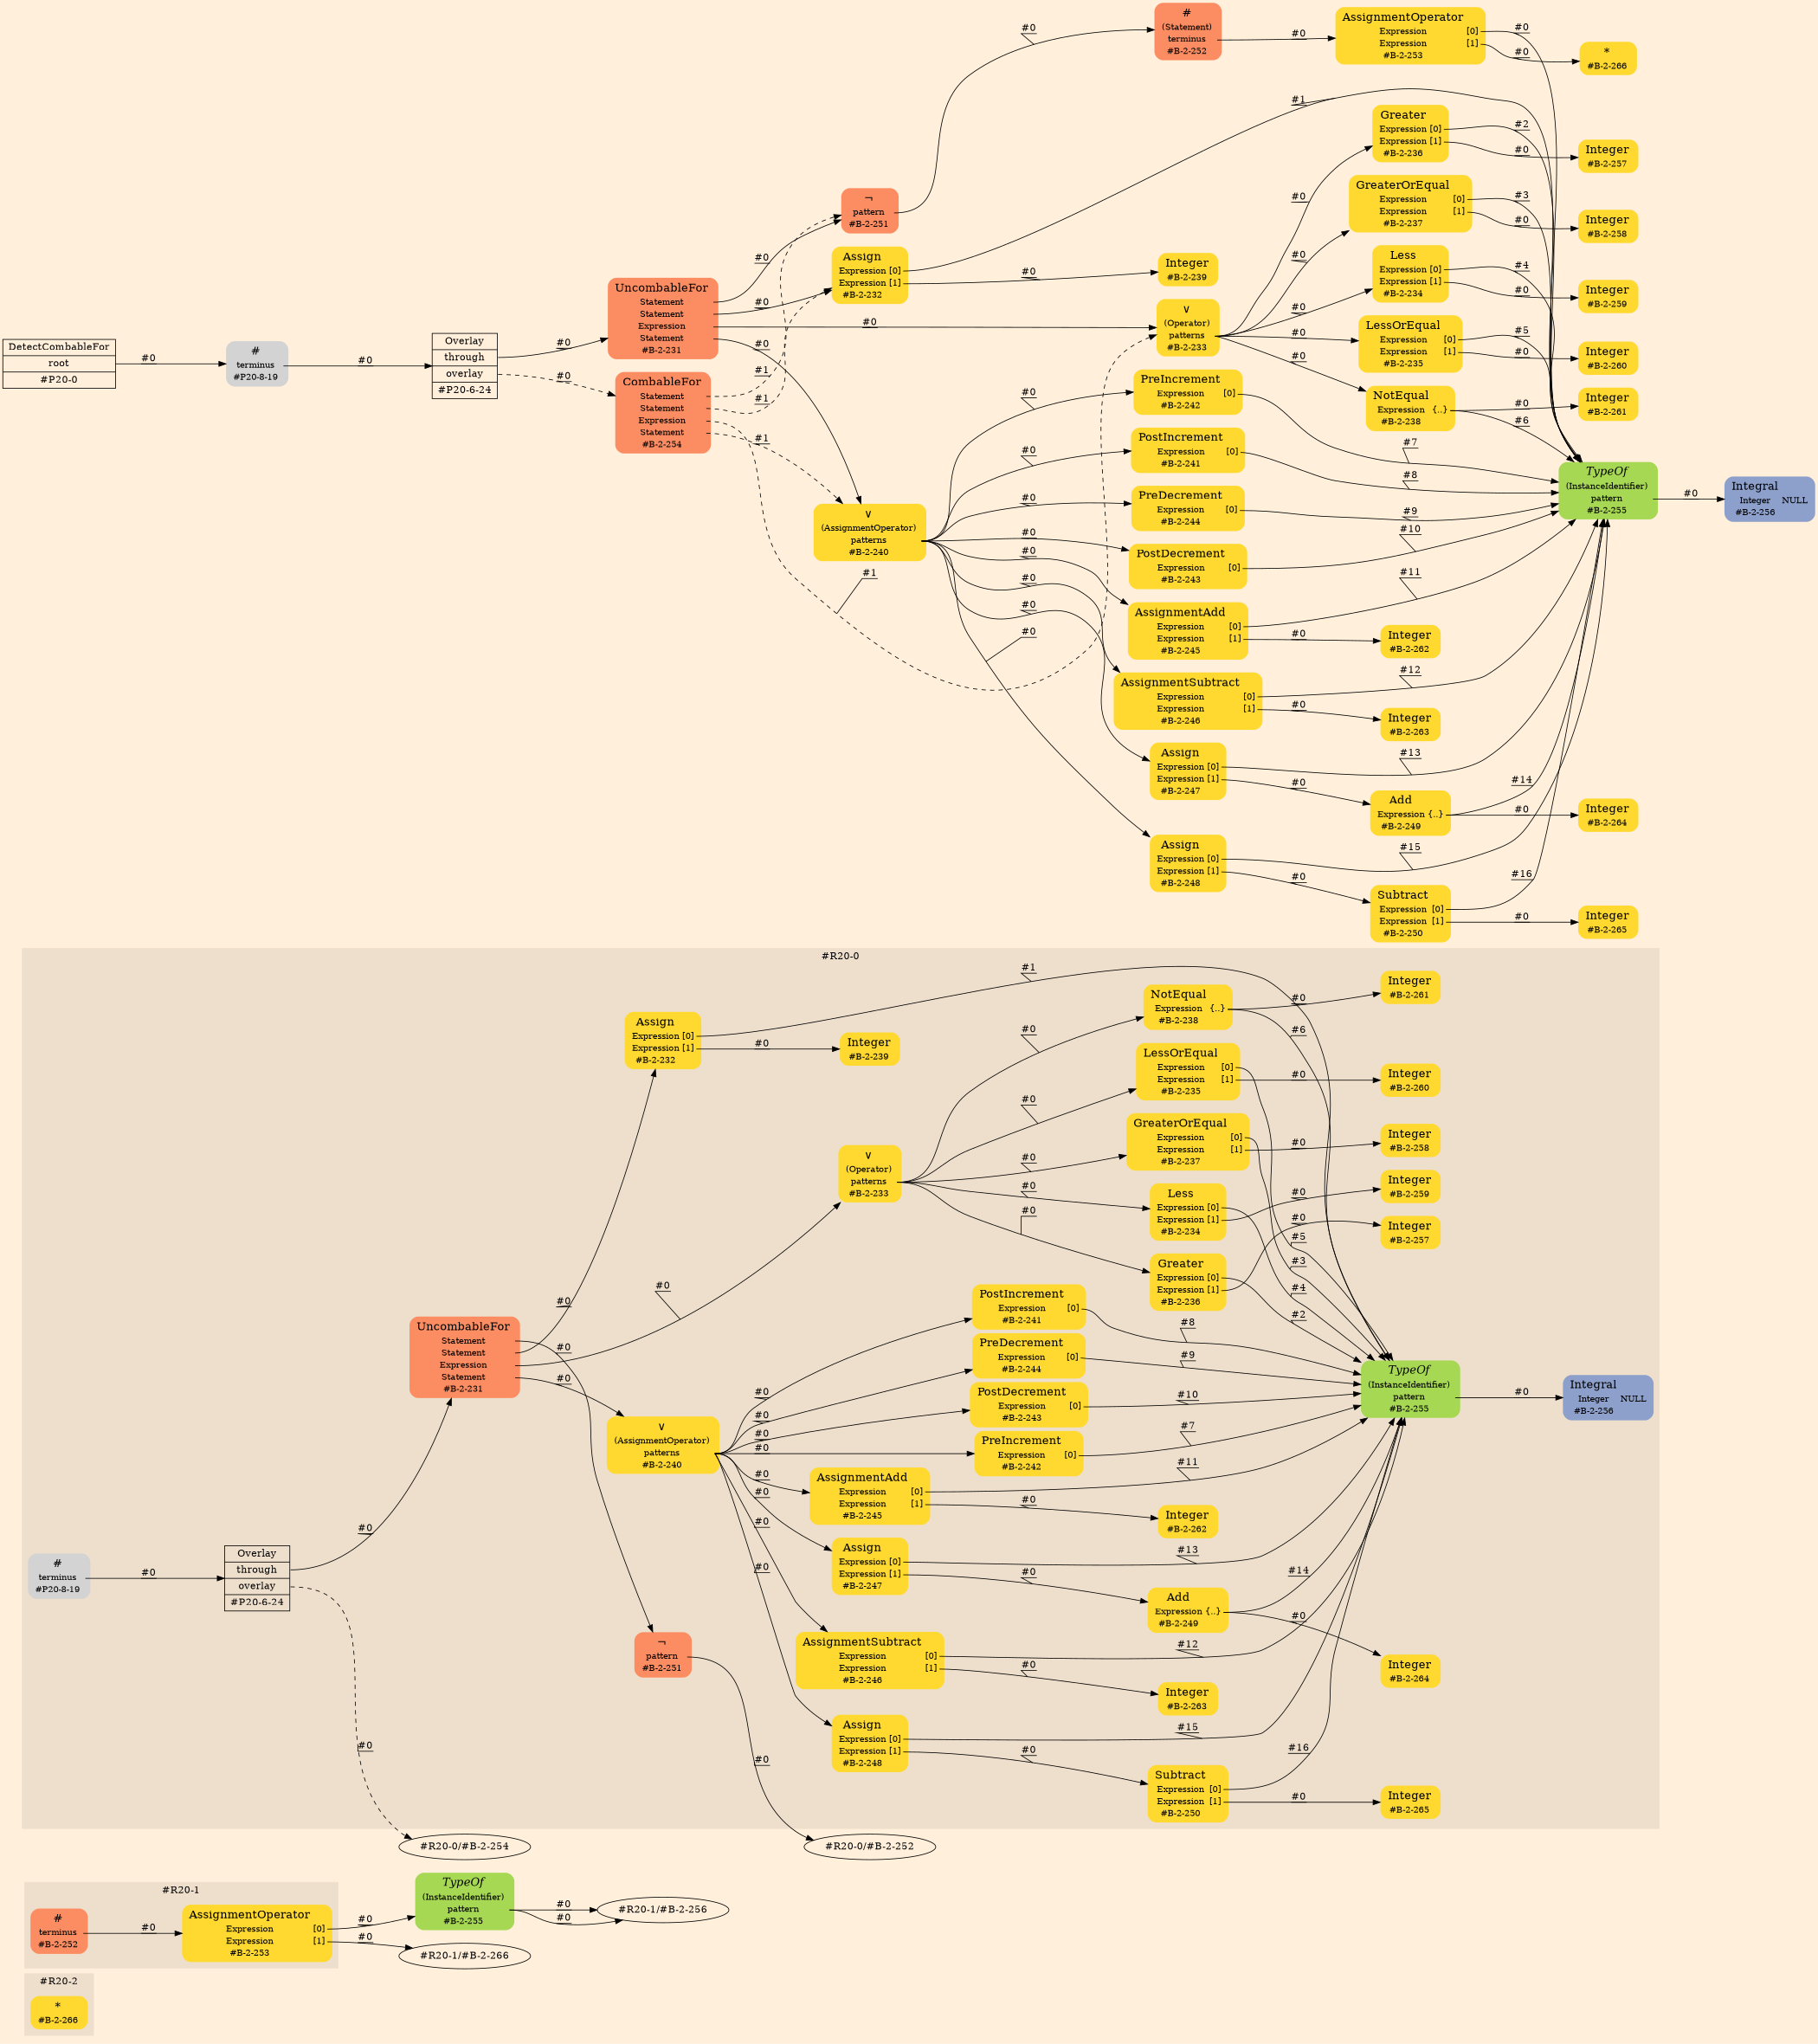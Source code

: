 digraph Inferno {
graph [
rankdir = "LR"
ranksep = 1.0
size = "14,20"
bgcolor = antiquewhite1
color = black
fontcolor = black
];
node [
];
subgraph "cluster#R20-2" {
label = "#R20-2"
style = "filled"
color = antiquewhite2
"#R20-2/#B-2-266" [
shape = "plaintext"
fillcolor = "/set28/6"
label = <<TABLE BORDER="0" CELLBORDER="0" CELLSPACING="0">
 <TR>
  <TD><FONT POINT-SIZE="16.0">*</FONT></TD>
  <TD></TD>
 </TR>
 <TR>
  <TD>#B-2-266</TD>
  <TD PORT="port0"></TD>
 </TR>
</TABLE>>
style = "rounded,filled"
fontsize = "12"
];
}
subgraph "cluster#R20-1" {
label = "#R20-1"
style = "filled"
color = antiquewhite2
"#R20-1/#B-2-252" [
shape = "plaintext"
fillcolor = "/set28/2"
label = <<TABLE BORDER="0" CELLBORDER="0" CELLSPACING="0">
 <TR>
  <TD><FONT POINT-SIZE="16.0">#</FONT></TD>
  <TD></TD>
 </TR>
 <TR>
  <TD>terminus</TD>
  <TD PORT="port0"></TD>
 </TR>
 <TR>
  <TD>#B-2-252</TD>
  <TD PORT="port1"></TD>
 </TR>
</TABLE>>
style = "rounded,filled"
fontsize = "12"
];
"#R20-1/#B-2-253" [
shape = "plaintext"
fillcolor = "/set28/6"
label = <<TABLE BORDER="0" CELLBORDER="0" CELLSPACING="0">
 <TR>
  <TD><FONT POINT-SIZE="16.0">AssignmentOperator</FONT></TD>
  <TD></TD>
 </TR>
 <TR>
  <TD>Expression</TD>
  <TD PORT="port0">[0]</TD>
 </TR>
 <TR>
  <TD>Expression</TD>
  <TD PORT="port1">[1]</TD>
 </TR>
 <TR>
  <TD>#B-2-253</TD>
  <TD PORT="port2"></TD>
 </TR>
</TABLE>>
style = "rounded,filled"
fontsize = "12"
];
}
"#R20-1/#B-2-255" [
shape = "plaintext"
fillcolor = "/set28/5"
label = <<TABLE BORDER="0" CELLBORDER="0" CELLSPACING="0">
 <TR>
  <TD><FONT POINT-SIZE="16.0"><I>TypeOf</I></FONT></TD>
  <TD></TD>
 </TR>
 <TR>
  <TD>(InstanceIdentifier)</TD>
  <TD PORT="port0"></TD>
 </TR>
 <TR>
  <TD>pattern</TD>
  <TD PORT="port1"></TD>
 </TR>
 <TR>
  <TD>#B-2-255</TD>
  <TD PORT="port2"></TD>
 </TR>
</TABLE>>
style = "rounded,filled"
fontsize = "12"
];
"#R20-1/#B-2-255":port1 -> "#R20-1/#B-2-256" [style="solid"
label = "#0"
decorate = true
color = black
fontcolor = black
];
"#R20-1/#B-2-252":port0 -> "#R20-1/#B-2-253" [style="solid"
label = "#0"
decorate = true
color = black
fontcolor = black
];
"#R20-1/#B-2-253":port0 -> "#R20-1/#B-2-255" [style="solid"
label = "#0"
decorate = true
color = black
fontcolor = black
];
"#R20-1/#B-2-253":port1 -> "#R20-1/#B-2-266" [style="solid"
label = "#0"
decorate = true
color = black
fontcolor = black
];
"#R20-1/#B-2-255":port1 -> "#R20-1/#B-2-256" [style="solid"
label = "#0"
decorate = true
color = black
fontcolor = black
];
subgraph "cluster#R20-0" {
label = "#R20-0"
style = "filled"
color = antiquewhite2
"#R20-0/#B-2-265" [
shape = "plaintext"
fillcolor = "/set28/6"
label = <<TABLE BORDER="0" CELLBORDER="0" CELLSPACING="0">
 <TR>
  <TD><FONT POINT-SIZE="16.0">Integer</FONT></TD>
  <TD></TD>
 </TR>
 <TR>
  <TD>#B-2-265</TD>
  <TD PORT="port0"></TD>
 </TR>
</TABLE>>
style = "rounded,filled"
fontsize = "12"
];
"#R20-0/#B-2-248" [
shape = "plaintext"
fillcolor = "/set28/6"
label = <<TABLE BORDER="0" CELLBORDER="0" CELLSPACING="0">
 <TR>
  <TD><FONT POINT-SIZE="16.0">Assign</FONT></TD>
  <TD></TD>
 </TR>
 <TR>
  <TD>Expression</TD>
  <TD PORT="port0">[0]</TD>
 </TR>
 <TR>
  <TD>Expression</TD>
  <TD PORT="port1">[1]</TD>
 </TR>
 <TR>
  <TD>#B-2-248</TD>
  <TD PORT="port2"></TD>
 </TR>
</TABLE>>
style = "rounded,filled"
fontsize = "12"
];
"#R20-0/#B-2-249" [
shape = "plaintext"
fillcolor = "/set28/6"
label = <<TABLE BORDER="0" CELLBORDER="0" CELLSPACING="0">
 <TR>
  <TD><FONT POINT-SIZE="16.0">Add</FONT></TD>
  <TD></TD>
 </TR>
 <TR>
  <TD>Expression</TD>
  <TD PORT="port0">{..}</TD>
 </TR>
 <TR>
  <TD>#B-2-249</TD>
  <TD PORT="port1"></TD>
 </TR>
</TABLE>>
style = "rounded,filled"
fontsize = "12"
];
"#R20-0/#B-2-243" [
shape = "plaintext"
fillcolor = "/set28/6"
label = <<TABLE BORDER="0" CELLBORDER="0" CELLSPACING="0">
 <TR>
  <TD><FONT POINT-SIZE="16.0">PostDecrement</FONT></TD>
  <TD></TD>
 </TR>
 <TR>
  <TD>Expression</TD>
  <TD PORT="port0">[0]</TD>
 </TR>
 <TR>
  <TD>#B-2-243</TD>
  <TD PORT="port1"></TD>
 </TR>
</TABLE>>
style = "rounded,filled"
fontsize = "12"
];
"#R20-0/#B-2-244" [
shape = "plaintext"
fillcolor = "/set28/6"
label = <<TABLE BORDER="0" CELLBORDER="0" CELLSPACING="0">
 <TR>
  <TD><FONT POINT-SIZE="16.0">PreDecrement</FONT></TD>
  <TD></TD>
 </TR>
 <TR>
  <TD>Expression</TD>
  <TD PORT="port0">[0]</TD>
 </TR>
 <TR>
  <TD>#B-2-244</TD>
  <TD PORT="port1"></TD>
 </TR>
</TABLE>>
style = "rounded,filled"
fontsize = "12"
];
"#R20-0/#B-2-241" [
shape = "plaintext"
fillcolor = "/set28/6"
label = <<TABLE BORDER="0" CELLBORDER="0" CELLSPACING="0">
 <TR>
  <TD><FONT POINT-SIZE="16.0">PostIncrement</FONT></TD>
  <TD></TD>
 </TR>
 <TR>
  <TD>Expression</TD>
  <TD PORT="port0">[0]</TD>
 </TR>
 <TR>
  <TD>#B-2-241</TD>
  <TD PORT="port1"></TD>
 </TR>
</TABLE>>
style = "rounded,filled"
fontsize = "12"
];
"#R20-0/#B-2-264" [
shape = "plaintext"
fillcolor = "/set28/6"
label = <<TABLE BORDER="0" CELLBORDER="0" CELLSPACING="0">
 <TR>
  <TD><FONT POINT-SIZE="16.0">Integer</FONT></TD>
  <TD></TD>
 </TR>
 <TR>
  <TD>#B-2-264</TD>
  <TD PORT="port0"></TD>
 </TR>
</TABLE>>
style = "rounded,filled"
fontsize = "12"
];
"#R20-0/#B-2-261" [
shape = "plaintext"
fillcolor = "/set28/6"
label = <<TABLE BORDER="0" CELLBORDER="0" CELLSPACING="0">
 <TR>
  <TD><FONT POINT-SIZE="16.0">Integer</FONT></TD>
  <TD></TD>
 </TR>
 <TR>
  <TD>#B-2-261</TD>
  <TD PORT="port0"></TD>
 </TR>
</TABLE>>
style = "rounded,filled"
fontsize = "12"
];
"#R20-0/#B-2-238" [
shape = "plaintext"
fillcolor = "/set28/6"
label = <<TABLE BORDER="0" CELLBORDER="0" CELLSPACING="0">
 <TR>
  <TD><FONT POINT-SIZE="16.0">NotEqual</FONT></TD>
  <TD></TD>
 </TR>
 <TR>
  <TD>Expression</TD>
  <TD PORT="port0">{..}</TD>
 </TR>
 <TR>
  <TD>#B-2-238</TD>
  <TD PORT="port1"></TD>
 </TR>
</TABLE>>
style = "rounded,filled"
fontsize = "12"
];
"#R20-0/#B-2-260" [
shape = "plaintext"
fillcolor = "/set28/6"
label = <<TABLE BORDER="0" CELLBORDER="0" CELLSPACING="0">
 <TR>
  <TD><FONT POINT-SIZE="16.0">Integer</FONT></TD>
  <TD></TD>
 </TR>
 <TR>
  <TD>#B-2-260</TD>
  <TD PORT="port0"></TD>
 </TR>
</TABLE>>
style = "rounded,filled"
fontsize = "12"
];
"#R20-0/#B-2-240" [
shape = "plaintext"
fillcolor = "/set28/6"
label = <<TABLE BORDER="0" CELLBORDER="0" CELLSPACING="0">
 <TR>
  <TD><FONT POINT-SIZE="16.0">∨</FONT></TD>
  <TD></TD>
 </TR>
 <TR>
  <TD>(AssignmentOperator)</TD>
  <TD PORT="port0"></TD>
 </TR>
 <TR>
  <TD>patterns</TD>
  <TD PORT="port1"></TD>
 </TR>
 <TR>
  <TD>#B-2-240</TD>
  <TD PORT="port2"></TD>
 </TR>
</TABLE>>
style = "rounded,filled"
fontsize = "12"
];
"#R20-0/#B-2-231" [
shape = "plaintext"
fillcolor = "/set28/2"
label = <<TABLE BORDER="0" CELLBORDER="0" CELLSPACING="0">
 <TR>
  <TD><FONT POINT-SIZE="16.0">UncombableFor</FONT></TD>
  <TD></TD>
 </TR>
 <TR>
  <TD>Statement</TD>
  <TD PORT="port0"></TD>
 </TR>
 <TR>
  <TD>Statement</TD>
  <TD PORT="port1"></TD>
 </TR>
 <TR>
  <TD>Expression</TD>
  <TD PORT="port2"></TD>
 </TR>
 <TR>
  <TD>Statement</TD>
  <TD PORT="port3"></TD>
 </TR>
 <TR>
  <TD>#B-2-231</TD>
  <TD PORT="port4"></TD>
 </TR>
</TABLE>>
style = "rounded,filled"
fontsize = "12"
];
"#R20-0/#B-2-236" [
shape = "plaintext"
fillcolor = "/set28/6"
label = <<TABLE BORDER="0" CELLBORDER="0" CELLSPACING="0">
 <TR>
  <TD><FONT POINT-SIZE="16.0">Greater</FONT></TD>
  <TD></TD>
 </TR>
 <TR>
  <TD>Expression</TD>
  <TD PORT="port0">[0]</TD>
 </TR>
 <TR>
  <TD>Expression</TD>
  <TD PORT="port1">[1]</TD>
 </TR>
 <TR>
  <TD>#B-2-236</TD>
  <TD PORT="port2"></TD>
 </TR>
</TABLE>>
style = "rounded,filled"
fontsize = "12"
];
"#R20-0/#B-2-242" [
shape = "plaintext"
fillcolor = "/set28/6"
label = <<TABLE BORDER="0" CELLBORDER="0" CELLSPACING="0">
 <TR>
  <TD><FONT POINT-SIZE="16.0">PreIncrement</FONT></TD>
  <TD></TD>
 </TR>
 <TR>
  <TD>Expression</TD>
  <TD PORT="port0">[0]</TD>
 </TR>
 <TR>
  <TD>#B-2-242</TD>
  <TD PORT="port1"></TD>
 </TR>
</TABLE>>
style = "rounded,filled"
fontsize = "12"
];
"#R20-0/#B-2-251" [
shape = "plaintext"
fillcolor = "/set28/2"
label = <<TABLE BORDER="0" CELLBORDER="0" CELLSPACING="0">
 <TR>
  <TD><FONT POINT-SIZE="16.0">¬</FONT></TD>
  <TD></TD>
 </TR>
 <TR>
  <TD>pattern</TD>
  <TD PORT="port0"></TD>
 </TR>
 <TR>
  <TD>#B-2-251</TD>
  <TD PORT="port1"></TD>
 </TR>
</TABLE>>
style = "rounded,filled"
fontsize = "12"
];
"#R20-0/#B-2-247" [
shape = "plaintext"
fillcolor = "/set28/6"
label = <<TABLE BORDER="0" CELLBORDER="0" CELLSPACING="0">
 <TR>
  <TD><FONT POINT-SIZE="16.0">Assign</FONT></TD>
  <TD></TD>
 </TR>
 <TR>
  <TD>Expression</TD>
  <TD PORT="port0">[0]</TD>
 </TR>
 <TR>
  <TD>Expression</TD>
  <TD PORT="port1">[1]</TD>
 </TR>
 <TR>
  <TD>#B-2-247</TD>
  <TD PORT="port2"></TD>
 </TR>
</TABLE>>
style = "rounded,filled"
fontsize = "12"
];
"#R20-0/#B-2-232" [
shape = "plaintext"
fillcolor = "/set28/6"
label = <<TABLE BORDER="0" CELLBORDER="0" CELLSPACING="0">
 <TR>
  <TD><FONT POINT-SIZE="16.0">Assign</FONT></TD>
  <TD></TD>
 </TR>
 <TR>
  <TD>Expression</TD>
  <TD PORT="port0">[0]</TD>
 </TR>
 <TR>
  <TD>Expression</TD>
  <TD PORT="port1">[1]</TD>
 </TR>
 <TR>
  <TD>#B-2-232</TD>
  <TD PORT="port2"></TD>
 </TR>
</TABLE>>
style = "rounded,filled"
fontsize = "12"
];
"#R20-0/#B-2-246" [
shape = "plaintext"
fillcolor = "/set28/6"
label = <<TABLE BORDER="0" CELLBORDER="0" CELLSPACING="0">
 <TR>
  <TD><FONT POINT-SIZE="16.0">AssignmentSubtract</FONT></TD>
  <TD></TD>
 </TR>
 <TR>
  <TD>Expression</TD>
  <TD PORT="port0">[0]</TD>
 </TR>
 <TR>
  <TD>Expression</TD>
  <TD PORT="port1">[1]</TD>
 </TR>
 <TR>
  <TD>#B-2-246</TD>
  <TD PORT="port2"></TD>
 </TR>
</TABLE>>
style = "rounded,filled"
fontsize = "12"
];
"#R20-0/#P20-8-19" [
shape = "plaintext"
label = <<TABLE BORDER="0" CELLBORDER="0" CELLSPACING="0">
 <TR>
  <TD><FONT POINT-SIZE="16.0">#</FONT></TD>
  <TD></TD>
 </TR>
 <TR>
  <TD>terminus</TD>
  <TD PORT="port0"></TD>
 </TR>
 <TR>
  <TD>#P20-8-19</TD>
  <TD PORT="port1"></TD>
 </TR>
</TABLE>>
style = "rounded,filled"
fontsize = "12"
];
"#R20-0/#P20-6-24" [
shape = "record"
fillcolor = antiquewhite2
label = "<fixed> Overlay | <port0> through | <port1> overlay | <port2> #P20-6-24"
style = "filled"
fontsize = "14"
color = black
fontcolor = black
];
"#R20-0/#B-2-250" [
shape = "plaintext"
fillcolor = "/set28/6"
label = <<TABLE BORDER="0" CELLBORDER="0" CELLSPACING="0">
 <TR>
  <TD><FONT POINT-SIZE="16.0">Subtract</FONT></TD>
  <TD></TD>
 </TR>
 <TR>
  <TD>Expression</TD>
  <TD PORT="port0">[0]</TD>
 </TR>
 <TR>
  <TD>Expression</TD>
  <TD PORT="port1">[1]</TD>
 </TR>
 <TR>
  <TD>#B-2-250</TD>
  <TD PORT="port2"></TD>
 </TR>
</TABLE>>
style = "rounded,filled"
fontsize = "12"
];
"#R20-0/#B-2-256" [
shape = "plaintext"
fillcolor = "/set28/3"
label = <<TABLE BORDER="0" CELLBORDER="0" CELLSPACING="0">
 <TR>
  <TD><FONT POINT-SIZE="16.0">Integral</FONT></TD>
  <TD></TD>
 </TR>
 <TR>
  <TD>Integer</TD>
  <TD PORT="port0">NULL</TD>
 </TR>
 <TR>
  <TD>#B-2-256</TD>
  <TD PORT="port1"></TD>
 </TR>
</TABLE>>
style = "rounded,filled"
fontsize = "12"
];
"#R20-0/#B-2-263" [
shape = "plaintext"
fillcolor = "/set28/6"
label = <<TABLE BORDER="0" CELLBORDER="0" CELLSPACING="0">
 <TR>
  <TD><FONT POINT-SIZE="16.0">Integer</FONT></TD>
  <TD></TD>
 </TR>
 <TR>
  <TD>#B-2-263</TD>
  <TD PORT="port0"></TD>
 </TR>
</TABLE>>
style = "rounded,filled"
fontsize = "12"
];
"#R20-0/#B-2-258" [
shape = "plaintext"
fillcolor = "/set28/6"
label = <<TABLE BORDER="0" CELLBORDER="0" CELLSPACING="0">
 <TR>
  <TD><FONT POINT-SIZE="16.0">Integer</FONT></TD>
  <TD></TD>
 </TR>
 <TR>
  <TD>#B-2-258</TD>
  <TD PORT="port0"></TD>
 </TR>
</TABLE>>
style = "rounded,filled"
fontsize = "12"
];
"#R20-0/#B-2-245" [
shape = "plaintext"
fillcolor = "/set28/6"
label = <<TABLE BORDER="0" CELLBORDER="0" CELLSPACING="0">
 <TR>
  <TD><FONT POINT-SIZE="16.0">AssignmentAdd</FONT></TD>
  <TD></TD>
 </TR>
 <TR>
  <TD>Expression</TD>
  <TD PORT="port0">[0]</TD>
 </TR>
 <TR>
  <TD>Expression</TD>
  <TD PORT="port1">[1]</TD>
 </TR>
 <TR>
  <TD>#B-2-245</TD>
  <TD PORT="port2"></TD>
 </TR>
</TABLE>>
style = "rounded,filled"
fontsize = "12"
];
"#R20-0/#B-2-239" [
shape = "plaintext"
fillcolor = "/set28/6"
label = <<TABLE BORDER="0" CELLBORDER="0" CELLSPACING="0">
 <TR>
  <TD><FONT POINT-SIZE="16.0">Integer</FONT></TD>
  <TD></TD>
 </TR>
 <TR>
  <TD>#B-2-239</TD>
  <TD PORT="port0"></TD>
 </TR>
</TABLE>>
style = "rounded,filled"
fontsize = "12"
];
"#R20-0/#B-2-234" [
shape = "plaintext"
fillcolor = "/set28/6"
label = <<TABLE BORDER="0" CELLBORDER="0" CELLSPACING="0">
 <TR>
  <TD><FONT POINT-SIZE="16.0">Less</FONT></TD>
  <TD></TD>
 </TR>
 <TR>
  <TD>Expression</TD>
  <TD PORT="port0">[0]</TD>
 </TR>
 <TR>
  <TD>Expression</TD>
  <TD PORT="port1">[1]</TD>
 </TR>
 <TR>
  <TD>#B-2-234</TD>
  <TD PORT="port2"></TD>
 </TR>
</TABLE>>
style = "rounded,filled"
fontsize = "12"
];
"#R20-0/#B-2-255" [
shape = "plaintext"
fillcolor = "/set28/5"
label = <<TABLE BORDER="0" CELLBORDER="0" CELLSPACING="0">
 <TR>
  <TD><FONT POINT-SIZE="16.0"><I>TypeOf</I></FONT></TD>
  <TD></TD>
 </TR>
 <TR>
  <TD>(InstanceIdentifier)</TD>
  <TD PORT="port0"></TD>
 </TR>
 <TR>
  <TD>pattern</TD>
  <TD PORT="port1"></TD>
 </TR>
 <TR>
  <TD>#B-2-255</TD>
  <TD PORT="port2"></TD>
 </TR>
</TABLE>>
style = "rounded,filled"
fontsize = "12"
];
"#R20-0/#B-2-233" [
shape = "plaintext"
fillcolor = "/set28/6"
label = <<TABLE BORDER="0" CELLBORDER="0" CELLSPACING="0">
 <TR>
  <TD><FONT POINT-SIZE="16.0">∨</FONT></TD>
  <TD></TD>
 </TR>
 <TR>
  <TD>(Operator)</TD>
  <TD PORT="port0"></TD>
 </TR>
 <TR>
  <TD>patterns</TD>
  <TD PORT="port1"></TD>
 </TR>
 <TR>
  <TD>#B-2-233</TD>
  <TD PORT="port2"></TD>
 </TR>
</TABLE>>
style = "rounded,filled"
fontsize = "12"
];
"#R20-0/#B-2-262" [
shape = "plaintext"
fillcolor = "/set28/6"
label = <<TABLE BORDER="0" CELLBORDER="0" CELLSPACING="0">
 <TR>
  <TD><FONT POINT-SIZE="16.0">Integer</FONT></TD>
  <TD></TD>
 </TR>
 <TR>
  <TD>#B-2-262</TD>
  <TD PORT="port0"></TD>
 </TR>
</TABLE>>
style = "rounded,filled"
fontsize = "12"
];
"#R20-0/#B-2-259" [
shape = "plaintext"
fillcolor = "/set28/6"
label = <<TABLE BORDER="0" CELLBORDER="0" CELLSPACING="0">
 <TR>
  <TD><FONT POINT-SIZE="16.0">Integer</FONT></TD>
  <TD></TD>
 </TR>
 <TR>
  <TD>#B-2-259</TD>
  <TD PORT="port0"></TD>
 </TR>
</TABLE>>
style = "rounded,filled"
fontsize = "12"
];
"#R20-0/#B-2-257" [
shape = "plaintext"
fillcolor = "/set28/6"
label = <<TABLE BORDER="0" CELLBORDER="0" CELLSPACING="0">
 <TR>
  <TD><FONT POINT-SIZE="16.0">Integer</FONT></TD>
  <TD></TD>
 </TR>
 <TR>
  <TD>#B-2-257</TD>
  <TD PORT="port0"></TD>
 </TR>
</TABLE>>
style = "rounded,filled"
fontsize = "12"
];
"#R20-0/#B-2-237" [
shape = "plaintext"
fillcolor = "/set28/6"
label = <<TABLE BORDER="0" CELLBORDER="0" CELLSPACING="0">
 <TR>
  <TD><FONT POINT-SIZE="16.0">GreaterOrEqual</FONT></TD>
  <TD></TD>
 </TR>
 <TR>
  <TD>Expression</TD>
  <TD PORT="port0">[0]</TD>
 </TR>
 <TR>
  <TD>Expression</TD>
  <TD PORT="port1">[1]</TD>
 </TR>
 <TR>
  <TD>#B-2-237</TD>
  <TD PORT="port2"></TD>
 </TR>
</TABLE>>
style = "rounded,filled"
fontsize = "12"
];
"#R20-0/#B-2-235" [
shape = "plaintext"
fillcolor = "/set28/6"
label = <<TABLE BORDER="0" CELLBORDER="0" CELLSPACING="0">
 <TR>
  <TD><FONT POINT-SIZE="16.0">LessOrEqual</FONT></TD>
  <TD></TD>
 </TR>
 <TR>
  <TD>Expression</TD>
  <TD PORT="port0">[0]</TD>
 </TR>
 <TR>
  <TD>Expression</TD>
  <TD PORT="port1">[1]</TD>
 </TR>
 <TR>
  <TD>#B-2-235</TD>
  <TD PORT="port2"></TD>
 </TR>
</TABLE>>
style = "rounded,filled"
fontsize = "12"
];
}
"#R20-0/#B-2-248":port0 -> "#R20-0/#B-2-255" [style="solid"
label = "#15"
decorate = true
color = black
fontcolor = black
];
"#R20-0/#B-2-248":port1 -> "#R20-0/#B-2-250" [style="solid"
label = "#0"
decorate = true
color = black
fontcolor = black
];
"#R20-0/#B-2-249":port0 -> "#R20-0/#B-2-255" [style="solid"
label = "#14"
decorate = true
color = black
fontcolor = black
];
"#R20-0/#B-2-249":port0 -> "#R20-0/#B-2-264" [style="solid"
label = "#0"
decorate = true
color = black
fontcolor = black
];
"#R20-0/#B-2-243":port0 -> "#R20-0/#B-2-255" [style="solid"
label = "#10"
decorate = true
color = black
fontcolor = black
];
"#R20-0/#B-2-244":port0 -> "#R20-0/#B-2-255" [style="solid"
label = "#9"
decorate = true
color = black
fontcolor = black
];
"#R20-0/#B-2-241":port0 -> "#R20-0/#B-2-255" [style="solid"
label = "#8"
decorate = true
color = black
fontcolor = black
];
"#R20-0/#B-2-238":port0 -> "#R20-0/#B-2-255" [style="solid"
label = "#6"
decorate = true
color = black
fontcolor = black
];
"#R20-0/#B-2-238":port0 -> "#R20-0/#B-2-261" [style="solid"
label = "#0"
decorate = true
color = black
fontcolor = black
];
"#R20-0/#B-2-240":port1 -> "#R20-0/#B-2-242" [style="solid"
label = "#0"
decorate = true
color = black
fontcolor = black
];
"#R20-0/#B-2-240":port1 -> "#R20-0/#B-2-241" [style="solid"
label = "#0"
decorate = true
color = black
fontcolor = black
];
"#R20-0/#B-2-240":port1 -> "#R20-0/#B-2-244" [style="solid"
label = "#0"
decorate = true
color = black
fontcolor = black
];
"#R20-0/#B-2-240":port1 -> "#R20-0/#B-2-243" [style="solid"
label = "#0"
decorate = true
color = black
fontcolor = black
];
"#R20-0/#B-2-240":port1 -> "#R20-0/#B-2-245" [style="solid"
label = "#0"
decorate = true
color = black
fontcolor = black
];
"#R20-0/#B-2-240":port1 -> "#R20-0/#B-2-246" [style="solid"
label = "#0"
decorate = true
color = black
fontcolor = black
];
"#R20-0/#B-2-240":port1 -> "#R20-0/#B-2-247" [style="solid"
label = "#0"
decorate = true
color = black
fontcolor = black
];
"#R20-0/#B-2-240":port1 -> "#R20-0/#B-2-248" [style="solid"
label = "#0"
decorate = true
color = black
fontcolor = black
];
"#R20-0/#B-2-231":port0 -> "#R20-0/#B-2-251" [style="solid"
label = "#0"
decorate = true
color = black
fontcolor = black
];
"#R20-0/#B-2-231":port1 -> "#R20-0/#B-2-232" [style="solid"
label = "#0"
decorate = true
color = black
fontcolor = black
];
"#R20-0/#B-2-231":port2 -> "#R20-0/#B-2-233" [style="solid"
label = "#0"
decorate = true
color = black
fontcolor = black
];
"#R20-0/#B-2-231":port3 -> "#R20-0/#B-2-240" [style="solid"
label = "#0"
decorate = true
color = black
fontcolor = black
];
"#R20-0/#B-2-236":port0 -> "#R20-0/#B-2-255" [style="solid"
label = "#2"
decorate = true
color = black
fontcolor = black
];
"#R20-0/#B-2-236":port1 -> "#R20-0/#B-2-257" [style="solid"
label = "#0"
decorate = true
color = black
fontcolor = black
];
"#R20-0/#B-2-242":port0 -> "#R20-0/#B-2-255" [style="solid"
label = "#7"
decorate = true
color = black
fontcolor = black
];
"#R20-0/#B-2-251":port0 -> "#R20-0/#B-2-252" [style="solid"
label = "#0"
decorate = true
color = black
fontcolor = black
];
"#R20-0/#B-2-247":port0 -> "#R20-0/#B-2-255" [style="solid"
label = "#13"
decorate = true
color = black
fontcolor = black
];
"#R20-0/#B-2-247":port1 -> "#R20-0/#B-2-249" [style="solid"
label = "#0"
decorate = true
color = black
fontcolor = black
];
"#R20-0/#B-2-232":port0 -> "#R20-0/#B-2-255" [style="solid"
label = "#1"
decorate = true
color = black
fontcolor = black
];
"#R20-0/#B-2-232":port1 -> "#R20-0/#B-2-239" [style="solid"
label = "#0"
decorate = true
color = black
fontcolor = black
];
"#R20-0/#B-2-246":port0 -> "#R20-0/#B-2-255" [style="solid"
label = "#12"
decorate = true
color = black
fontcolor = black
];
"#R20-0/#B-2-246":port1 -> "#R20-0/#B-2-263" [style="solid"
label = "#0"
decorate = true
color = black
fontcolor = black
];
"#R20-0/#P20-8-19":port0 -> "#R20-0/#P20-6-24" [style="solid"
label = "#0"
decorate = true
color = black
fontcolor = black
];
"#R20-0/#P20-6-24":port0 -> "#R20-0/#B-2-231" [style="solid"
label = "#0"
decorate = true
color = black
fontcolor = black
];
"#R20-0/#P20-6-24":port1 -> "#R20-0/#B-2-254" [style="dashed"
label = "#0"
decorate = true
color = black
fontcolor = black
];
"#R20-0/#B-2-250":port0 -> "#R20-0/#B-2-255" [style="solid"
label = "#16"
decorate = true
color = black
fontcolor = black
];
"#R20-0/#B-2-250":port1 -> "#R20-0/#B-2-265" [style="solid"
label = "#0"
decorate = true
color = black
fontcolor = black
];
"#R20-0/#B-2-245":port0 -> "#R20-0/#B-2-255" [style="solid"
label = "#11"
decorate = true
color = black
fontcolor = black
];
"#R20-0/#B-2-245":port1 -> "#R20-0/#B-2-262" [style="solid"
label = "#0"
decorate = true
color = black
fontcolor = black
];
"#R20-0/#B-2-234":port0 -> "#R20-0/#B-2-255" [style="solid"
label = "#4"
decorate = true
color = black
fontcolor = black
];
"#R20-0/#B-2-234":port1 -> "#R20-0/#B-2-259" [style="solid"
label = "#0"
decorate = true
color = black
fontcolor = black
];
"#R20-0/#B-2-255":port1 -> "#R20-0/#B-2-256" [style="solid"
label = "#0"
decorate = true
color = black
fontcolor = black
];
"#R20-0/#B-2-233":port1 -> "#R20-0/#B-2-236" [style="solid"
label = "#0"
decorate = true
color = black
fontcolor = black
];
"#R20-0/#B-2-233":port1 -> "#R20-0/#B-2-237" [style="solid"
label = "#0"
decorate = true
color = black
fontcolor = black
];
"#R20-0/#B-2-233":port1 -> "#R20-0/#B-2-234" [style="solid"
label = "#0"
decorate = true
color = black
fontcolor = black
];
"#R20-0/#B-2-233":port1 -> "#R20-0/#B-2-235" [style="solid"
label = "#0"
decorate = true
color = black
fontcolor = black
];
"#R20-0/#B-2-233":port1 -> "#R20-0/#B-2-238" [style="solid"
label = "#0"
decorate = true
color = black
fontcolor = black
];
"#R20-0/#B-2-237":port0 -> "#R20-0/#B-2-255" [style="solid"
label = "#3"
decorate = true
color = black
fontcolor = black
];
"#R20-0/#B-2-237":port1 -> "#R20-0/#B-2-258" [style="solid"
label = "#0"
decorate = true
color = black
fontcolor = black
];
"#R20-0/#B-2-235":port0 -> "#R20-0/#B-2-255" [style="solid"
label = "#5"
decorate = true
color = black
fontcolor = black
];
"#R20-0/#B-2-235":port1 -> "#R20-0/#B-2-260" [style="solid"
label = "#0"
decorate = true
color = black
fontcolor = black
];
"CR#P20-0" [
shape = "record"
fillcolor = antiquewhite1
label = "<fixed> DetectCombableFor | <port0> root | <port1> #P20-0"
style = "filled"
fontsize = "14"
color = black
fontcolor = black
];
"#P20-8-19" [
shape = "plaintext"
label = <<TABLE BORDER="0" CELLBORDER="0" CELLSPACING="0">
 <TR>
  <TD><FONT POINT-SIZE="16.0">#</FONT></TD>
  <TD></TD>
 </TR>
 <TR>
  <TD>terminus</TD>
  <TD PORT="port0"></TD>
 </TR>
 <TR>
  <TD>#P20-8-19</TD>
  <TD PORT="port1"></TD>
 </TR>
</TABLE>>
style = "rounded,filled"
fontsize = "12"
];
"#P20-6-24" [
shape = "record"
fillcolor = antiquewhite1
label = "<fixed> Overlay | <port0> through | <port1> overlay | <port2> #P20-6-24"
style = "filled"
fontsize = "14"
color = black
fontcolor = black
];
"#B-2-231" [
shape = "plaintext"
fillcolor = "/set28/2"
label = <<TABLE BORDER="0" CELLBORDER="0" CELLSPACING="0">
 <TR>
  <TD><FONT POINT-SIZE="16.0">UncombableFor</FONT></TD>
  <TD></TD>
 </TR>
 <TR>
  <TD>Statement</TD>
  <TD PORT="port0"></TD>
 </TR>
 <TR>
  <TD>Statement</TD>
  <TD PORT="port1"></TD>
 </TR>
 <TR>
  <TD>Expression</TD>
  <TD PORT="port2"></TD>
 </TR>
 <TR>
  <TD>Statement</TD>
  <TD PORT="port3"></TD>
 </TR>
 <TR>
  <TD>#B-2-231</TD>
  <TD PORT="port4"></TD>
 </TR>
</TABLE>>
style = "rounded,filled"
fontsize = "12"
];
"#B-2-251" [
shape = "plaintext"
fillcolor = "/set28/2"
label = <<TABLE BORDER="0" CELLBORDER="0" CELLSPACING="0">
 <TR>
  <TD><FONT POINT-SIZE="16.0">¬</FONT></TD>
  <TD></TD>
 </TR>
 <TR>
  <TD>pattern</TD>
  <TD PORT="port0"></TD>
 </TR>
 <TR>
  <TD>#B-2-251</TD>
  <TD PORT="port1"></TD>
 </TR>
</TABLE>>
style = "rounded,filled"
fontsize = "12"
];
"#B-2-252" [
shape = "plaintext"
fillcolor = "/set28/2"
label = <<TABLE BORDER="0" CELLBORDER="0" CELLSPACING="0">
 <TR>
  <TD><FONT POINT-SIZE="16.0">#</FONT></TD>
  <TD></TD>
 </TR>
 <TR>
  <TD>(Statement)</TD>
  <TD PORT="port0"></TD>
 </TR>
 <TR>
  <TD>terminus</TD>
  <TD PORT="port1"></TD>
 </TR>
 <TR>
  <TD>#B-2-252</TD>
  <TD PORT="port2"></TD>
 </TR>
</TABLE>>
style = "rounded,filled"
fontsize = "12"
];
"#B-2-253" [
shape = "plaintext"
fillcolor = "/set28/6"
label = <<TABLE BORDER="0" CELLBORDER="0" CELLSPACING="0">
 <TR>
  <TD><FONT POINT-SIZE="16.0">AssignmentOperator</FONT></TD>
  <TD></TD>
 </TR>
 <TR>
  <TD>Expression</TD>
  <TD PORT="port0">[0]</TD>
 </TR>
 <TR>
  <TD>Expression</TD>
  <TD PORT="port1">[1]</TD>
 </TR>
 <TR>
  <TD>#B-2-253</TD>
  <TD PORT="port2"></TD>
 </TR>
</TABLE>>
style = "rounded,filled"
fontsize = "12"
];
"#B-2-255" [
shape = "plaintext"
fillcolor = "/set28/5"
label = <<TABLE BORDER="0" CELLBORDER="0" CELLSPACING="0">
 <TR>
  <TD><FONT POINT-SIZE="16.0"><I>TypeOf</I></FONT></TD>
  <TD></TD>
 </TR>
 <TR>
  <TD>(InstanceIdentifier)</TD>
  <TD PORT="port0"></TD>
 </TR>
 <TR>
  <TD>pattern</TD>
  <TD PORT="port1"></TD>
 </TR>
 <TR>
  <TD>#B-2-255</TD>
  <TD PORT="port2"></TD>
 </TR>
</TABLE>>
style = "rounded,filled"
fontsize = "12"
];
"#B-2-256" [
shape = "plaintext"
fillcolor = "/set28/3"
label = <<TABLE BORDER="0" CELLBORDER="0" CELLSPACING="0">
 <TR>
  <TD><FONT POINT-SIZE="16.0">Integral</FONT></TD>
  <TD></TD>
 </TR>
 <TR>
  <TD>Integer</TD>
  <TD PORT="port0">NULL</TD>
 </TR>
 <TR>
  <TD>#B-2-256</TD>
  <TD PORT="port1"></TD>
 </TR>
</TABLE>>
style = "rounded,filled"
fontsize = "12"
];
"#B-2-266" [
shape = "plaintext"
fillcolor = "/set28/6"
label = <<TABLE BORDER="0" CELLBORDER="0" CELLSPACING="0">
 <TR>
  <TD><FONT POINT-SIZE="16.0">*</FONT></TD>
  <TD></TD>
 </TR>
 <TR>
  <TD>#B-2-266</TD>
  <TD PORT="port0"></TD>
 </TR>
</TABLE>>
style = "rounded,filled"
fontsize = "12"
];
"#B-2-232" [
shape = "plaintext"
fillcolor = "/set28/6"
label = <<TABLE BORDER="0" CELLBORDER="0" CELLSPACING="0">
 <TR>
  <TD><FONT POINT-SIZE="16.0">Assign</FONT></TD>
  <TD></TD>
 </TR>
 <TR>
  <TD>Expression</TD>
  <TD PORT="port0">[0]</TD>
 </TR>
 <TR>
  <TD>Expression</TD>
  <TD PORT="port1">[1]</TD>
 </TR>
 <TR>
  <TD>#B-2-232</TD>
  <TD PORT="port2"></TD>
 </TR>
</TABLE>>
style = "rounded,filled"
fontsize = "12"
];
"#B-2-239" [
shape = "plaintext"
fillcolor = "/set28/6"
label = <<TABLE BORDER="0" CELLBORDER="0" CELLSPACING="0">
 <TR>
  <TD><FONT POINT-SIZE="16.0">Integer</FONT></TD>
  <TD></TD>
 </TR>
 <TR>
  <TD>#B-2-239</TD>
  <TD PORT="port0"></TD>
 </TR>
</TABLE>>
style = "rounded,filled"
fontsize = "12"
];
"#B-2-233" [
shape = "plaintext"
fillcolor = "/set28/6"
label = <<TABLE BORDER="0" CELLBORDER="0" CELLSPACING="0">
 <TR>
  <TD><FONT POINT-SIZE="16.0">∨</FONT></TD>
  <TD></TD>
 </TR>
 <TR>
  <TD>(Operator)</TD>
  <TD PORT="port0"></TD>
 </TR>
 <TR>
  <TD>patterns</TD>
  <TD PORT="port1"></TD>
 </TR>
 <TR>
  <TD>#B-2-233</TD>
  <TD PORT="port2"></TD>
 </TR>
</TABLE>>
style = "rounded,filled"
fontsize = "12"
];
"#B-2-236" [
shape = "plaintext"
fillcolor = "/set28/6"
label = <<TABLE BORDER="0" CELLBORDER="0" CELLSPACING="0">
 <TR>
  <TD><FONT POINT-SIZE="16.0">Greater</FONT></TD>
  <TD></TD>
 </TR>
 <TR>
  <TD>Expression</TD>
  <TD PORT="port0">[0]</TD>
 </TR>
 <TR>
  <TD>Expression</TD>
  <TD PORT="port1">[1]</TD>
 </TR>
 <TR>
  <TD>#B-2-236</TD>
  <TD PORT="port2"></TD>
 </TR>
</TABLE>>
style = "rounded,filled"
fontsize = "12"
];
"#B-2-257" [
shape = "plaintext"
fillcolor = "/set28/6"
label = <<TABLE BORDER="0" CELLBORDER="0" CELLSPACING="0">
 <TR>
  <TD><FONT POINT-SIZE="16.0">Integer</FONT></TD>
  <TD></TD>
 </TR>
 <TR>
  <TD>#B-2-257</TD>
  <TD PORT="port0"></TD>
 </TR>
</TABLE>>
style = "rounded,filled"
fontsize = "12"
];
"#B-2-237" [
shape = "plaintext"
fillcolor = "/set28/6"
label = <<TABLE BORDER="0" CELLBORDER="0" CELLSPACING="0">
 <TR>
  <TD><FONT POINT-SIZE="16.0">GreaterOrEqual</FONT></TD>
  <TD></TD>
 </TR>
 <TR>
  <TD>Expression</TD>
  <TD PORT="port0">[0]</TD>
 </TR>
 <TR>
  <TD>Expression</TD>
  <TD PORT="port1">[1]</TD>
 </TR>
 <TR>
  <TD>#B-2-237</TD>
  <TD PORT="port2"></TD>
 </TR>
</TABLE>>
style = "rounded,filled"
fontsize = "12"
];
"#B-2-258" [
shape = "plaintext"
fillcolor = "/set28/6"
label = <<TABLE BORDER="0" CELLBORDER="0" CELLSPACING="0">
 <TR>
  <TD><FONT POINT-SIZE="16.0">Integer</FONT></TD>
  <TD></TD>
 </TR>
 <TR>
  <TD>#B-2-258</TD>
  <TD PORT="port0"></TD>
 </TR>
</TABLE>>
style = "rounded,filled"
fontsize = "12"
];
"#B-2-234" [
shape = "plaintext"
fillcolor = "/set28/6"
label = <<TABLE BORDER="0" CELLBORDER="0" CELLSPACING="0">
 <TR>
  <TD><FONT POINT-SIZE="16.0">Less</FONT></TD>
  <TD></TD>
 </TR>
 <TR>
  <TD>Expression</TD>
  <TD PORT="port0">[0]</TD>
 </TR>
 <TR>
  <TD>Expression</TD>
  <TD PORT="port1">[1]</TD>
 </TR>
 <TR>
  <TD>#B-2-234</TD>
  <TD PORT="port2"></TD>
 </TR>
</TABLE>>
style = "rounded,filled"
fontsize = "12"
];
"#B-2-259" [
shape = "plaintext"
fillcolor = "/set28/6"
label = <<TABLE BORDER="0" CELLBORDER="0" CELLSPACING="0">
 <TR>
  <TD><FONT POINT-SIZE="16.0">Integer</FONT></TD>
  <TD></TD>
 </TR>
 <TR>
  <TD>#B-2-259</TD>
  <TD PORT="port0"></TD>
 </TR>
</TABLE>>
style = "rounded,filled"
fontsize = "12"
];
"#B-2-235" [
shape = "plaintext"
fillcolor = "/set28/6"
label = <<TABLE BORDER="0" CELLBORDER="0" CELLSPACING="0">
 <TR>
  <TD><FONT POINT-SIZE="16.0">LessOrEqual</FONT></TD>
  <TD></TD>
 </TR>
 <TR>
  <TD>Expression</TD>
  <TD PORT="port0">[0]</TD>
 </TR>
 <TR>
  <TD>Expression</TD>
  <TD PORT="port1">[1]</TD>
 </TR>
 <TR>
  <TD>#B-2-235</TD>
  <TD PORT="port2"></TD>
 </TR>
</TABLE>>
style = "rounded,filled"
fontsize = "12"
];
"#B-2-260" [
shape = "plaintext"
fillcolor = "/set28/6"
label = <<TABLE BORDER="0" CELLBORDER="0" CELLSPACING="0">
 <TR>
  <TD><FONT POINT-SIZE="16.0">Integer</FONT></TD>
  <TD></TD>
 </TR>
 <TR>
  <TD>#B-2-260</TD>
  <TD PORT="port0"></TD>
 </TR>
</TABLE>>
style = "rounded,filled"
fontsize = "12"
];
"#B-2-238" [
shape = "plaintext"
fillcolor = "/set28/6"
label = <<TABLE BORDER="0" CELLBORDER="0" CELLSPACING="0">
 <TR>
  <TD><FONT POINT-SIZE="16.0">NotEqual</FONT></TD>
  <TD></TD>
 </TR>
 <TR>
  <TD>Expression</TD>
  <TD PORT="port0">{..}</TD>
 </TR>
 <TR>
  <TD>#B-2-238</TD>
  <TD PORT="port1"></TD>
 </TR>
</TABLE>>
style = "rounded,filled"
fontsize = "12"
];
"#B-2-261" [
shape = "plaintext"
fillcolor = "/set28/6"
label = <<TABLE BORDER="0" CELLBORDER="0" CELLSPACING="0">
 <TR>
  <TD><FONT POINT-SIZE="16.0">Integer</FONT></TD>
  <TD></TD>
 </TR>
 <TR>
  <TD>#B-2-261</TD>
  <TD PORT="port0"></TD>
 </TR>
</TABLE>>
style = "rounded,filled"
fontsize = "12"
];
"#B-2-240" [
shape = "plaintext"
fillcolor = "/set28/6"
label = <<TABLE BORDER="0" CELLBORDER="0" CELLSPACING="0">
 <TR>
  <TD><FONT POINT-SIZE="16.0">∨</FONT></TD>
  <TD></TD>
 </TR>
 <TR>
  <TD>(AssignmentOperator)</TD>
  <TD PORT="port0"></TD>
 </TR>
 <TR>
  <TD>patterns</TD>
  <TD PORT="port1"></TD>
 </TR>
 <TR>
  <TD>#B-2-240</TD>
  <TD PORT="port2"></TD>
 </TR>
</TABLE>>
style = "rounded,filled"
fontsize = "12"
];
"#B-2-242" [
shape = "plaintext"
fillcolor = "/set28/6"
label = <<TABLE BORDER="0" CELLBORDER="0" CELLSPACING="0">
 <TR>
  <TD><FONT POINT-SIZE="16.0">PreIncrement</FONT></TD>
  <TD></TD>
 </TR>
 <TR>
  <TD>Expression</TD>
  <TD PORT="port0">[0]</TD>
 </TR>
 <TR>
  <TD>#B-2-242</TD>
  <TD PORT="port1"></TD>
 </TR>
</TABLE>>
style = "rounded,filled"
fontsize = "12"
];
"#B-2-241" [
shape = "plaintext"
fillcolor = "/set28/6"
label = <<TABLE BORDER="0" CELLBORDER="0" CELLSPACING="0">
 <TR>
  <TD><FONT POINT-SIZE="16.0">PostIncrement</FONT></TD>
  <TD></TD>
 </TR>
 <TR>
  <TD>Expression</TD>
  <TD PORT="port0">[0]</TD>
 </TR>
 <TR>
  <TD>#B-2-241</TD>
  <TD PORT="port1"></TD>
 </TR>
</TABLE>>
style = "rounded,filled"
fontsize = "12"
];
"#B-2-244" [
shape = "plaintext"
fillcolor = "/set28/6"
label = <<TABLE BORDER="0" CELLBORDER="0" CELLSPACING="0">
 <TR>
  <TD><FONT POINT-SIZE="16.0">PreDecrement</FONT></TD>
  <TD></TD>
 </TR>
 <TR>
  <TD>Expression</TD>
  <TD PORT="port0">[0]</TD>
 </TR>
 <TR>
  <TD>#B-2-244</TD>
  <TD PORT="port1"></TD>
 </TR>
</TABLE>>
style = "rounded,filled"
fontsize = "12"
];
"#B-2-243" [
shape = "plaintext"
fillcolor = "/set28/6"
label = <<TABLE BORDER="0" CELLBORDER="0" CELLSPACING="0">
 <TR>
  <TD><FONT POINT-SIZE="16.0">PostDecrement</FONT></TD>
  <TD></TD>
 </TR>
 <TR>
  <TD>Expression</TD>
  <TD PORT="port0">[0]</TD>
 </TR>
 <TR>
  <TD>#B-2-243</TD>
  <TD PORT="port1"></TD>
 </TR>
</TABLE>>
style = "rounded,filled"
fontsize = "12"
];
"#B-2-245" [
shape = "plaintext"
fillcolor = "/set28/6"
label = <<TABLE BORDER="0" CELLBORDER="0" CELLSPACING="0">
 <TR>
  <TD><FONT POINT-SIZE="16.0">AssignmentAdd</FONT></TD>
  <TD></TD>
 </TR>
 <TR>
  <TD>Expression</TD>
  <TD PORT="port0">[0]</TD>
 </TR>
 <TR>
  <TD>Expression</TD>
  <TD PORT="port1">[1]</TD>
 </TR>
 <TR>
  <TD>#B-2-245</TD>
  <TD PORT="port2"></TD>
 </TR>
</TABLE>>
style = "rounded,filled"
fontsize = "12"
];
"#B-2-262" [
shape = "plaintext"
fillcolor = "/set28/6"
label = <<TABLE BORDER="0" CELLBORDER="0" CELLSPACING="0">
 <TR>
  <TD><FONT POINT-SIZE="16.0">Integer</FONT></TD>
  <TD></TD>
 </TR>
 <TR>
  <TD>#B-2-262</TD>
  <TD PORT="port0"></TD>
 </TR>
</TABLE>>
style = "rounded,filled"
fontsize = "12"
];
"#B-2-246" [
shape = "plaintext"
fillcolor = "/set28/6"
label = <<TABLE BORDER="0" CELLBORDER="0" CELLSPACING="0">
 <TR>
  <TD><FONT POINT-SIZE="16.0">AssignmentSubtract</FONT></TD>
  <TD></TD>
 </TR>
 <TR>
  <TD>Expression</TD>
  <TD PORT="port0">[0]</TD>
 </TR>
 <TR>
  <TD>Expression</TD>
  <TD PORT="port1">[1]</TD>
 </TR>
 <TR>
  <TD>#B-2-246</TD>
  <TD PORT="port2"></TD>
 </TR>
</TABLE>>
style = "rounded,filled"
fontsize = "12"
];
"#B-2-263" [
shape = "plaintext"
fillcolor = "/set28/6"
label = <<TABLE BORDER="0" CELLBORDER="0" CELLSPACING="0">
 <TR>
  <TD><FONT POINT-SIZE="16.0">Integer</FONT></TD>
  <TD></TD>
 </TR>
 <TR>
  <TD>#B-2-263</TD>
  <TD PORT="port0"></TD>
 </TR>
</TABLE>>
style = "rounded,filled"
fontsize = "12"
];
"#B-2-247" [
shape = "plaintext"
fillcolor = "/set28/6"
label = <<TABLE BORDER="0" CELLBORDER="0" CELLSPACING="0">
 <TR>
  <TD><FONT POINT-SIZE="16.0">Assign</FONT></TD>
  <TD></TD>
 </TR>
 <TR>
  <TD>Expression</TD>
  <TD PORT="port0">[0]</TD>
 </TR>
 <TR>
  <TD>Expression</TD>
  <TD PORT="port1">[1]</TD>
 </TR>
 <TR>
  <TD>#B-2-247</TD>
  <TD PORT="port2"></TD>
 </TR>
</TABLE>>
style = "rounded,filled"
fontsize = "12"
];
"#B-2-249" [
shape = "plaintext"
fillcolor = "/set28/6"
label = <<TABLE BORDER="0" CELLBORDER="0" CELLSPACING="0">
 <TR>
  <TD><FONT POINT-SIZE="16.0">Add</FONT></TD>
  <TD></TD>
 </TR>
 <TR>
  <TD>Expression</TD>
  <TD PORT="port0">{..}</TD>
 </TR>
 <TR>
  <TD>#B-2-249</TD>
  <TD PORT="port1"></TD>
 </TR>
</TABLE>>
style = "rounded,filled"
fontsize = "12"
];
"#B-2-264" [
shape = "plaintext"
fillcolor = "/set28/6"
label = <<TABLE BORDER="0" CELLBORDER="0" CELLSPACING="0">
 <TR>
  <TD><FONT POINT-SIZE="16.0">Integer</FONT></TD>
  <TD></TD>
 </TR>
 <TR>
  <TD>#B-2-264</TD>
  <TD PORT="port0"></TD>
 </TR>
</TABLE>>
style = "rounded,filled"
fontsize = "12"
];
"#B-2-248" [
shape = "plaintext"
fillcolor = "/set28/6"
label = <<TABLE BORDER="0" CELLBORDER="0" CELLSPACING="0">
 <TR>
  <TD><FONT POINT-SIZE="16.0">Assign</FONT></TD>
  <TD></TD>
 </TR>
 <TR>
  <TD>Expression</TD>
  <TD PORT="port0">[0]</TD>
 </TR>
 <TR>
  <TD>Expression</TD>
  <TD PORT="port1">[1]</TD>
 </TR>
 <TR>
  <TD>#B-2-248</TD>
  <TD PORT="port2"></TD>
 </TR>
</TABLE>>
style = "rounded,filled"
fontsize = "12"
];
"#B-2-250" [
shape = "plaintext"
fillcolor = "/set28/6"
label = <<TABLE BORDER="0" CELLBORDER="0" CELLSPACING="0">
 <TR>
  <TD><FONT POINT-SIZE="16.0">Subtract</FONT></TD>
  <TD></TD>
 </TR>
 <TR>
  <TD>Expression</TD>
  <TD PORT="port0">[0]</TD>
 </TR>
 <TR>
  <TD>Expression</TD>
  <TD PORT="port1">[1]</TD>
 </TR>
 <TR>
  <TD>#B-2-250</TD>
  <TD PORT="port2"></TD>
 </TR>
</TABLE>>
style = "rounded,filled"
fontsize = "12"
];
"#B-2-265" [
shape = "plaintext"
fillcolor = "/set28/6"
label = <<TABLE BORDER="0" CELLBORDER="0" CELLSPACING="0">
 <TR>
  <TD><FONT POINT-SIZE="16.0">Integer</FONT></TD>
  <TD></TD>
 </TR>
 <TR>
  <TD>#B-2-265</TD>
  <TD PORT="port0"></TD>
 </TR>
</TABLE>>
style = "rounded,filled"
fontsize = "12"
];
"#B-2-254" [
shape = "plaintext"
fillcolor = "/set28/2"
label = <<TABLE BORDER="0" CELLBORDER="0" CELLSPACING="0">
 <TR>
  <TD><FONT POINT-SIZE="16.0">CombableFor</FONT></TD>
  <TD></TD>
 </TR>
 <TR>
  <TD>Statement</TD>
  <TD PORT="port0"></TD>
 </TR>
 <TR>
  <TD>Statement</TD>
  <TD PORT="port1"></TD>
 </TR>
 <TR>
  <TD>Expression</TD>
  <TD PORT="port2"></TD>
 </TR>
 <TR>
  <TD>Statement</TD>
  <TD PORT="port3"></TD>
 </TR>
 <TR>
  <TD>#B-2-254</TD>
  <TD PORT="port4"></TD>
 </TR>
</TABLE>>
style = "rounded,filled"
fontsize = "12"
];
"CR#P20-0":port0 -> "#P20-8-19" [style="solid"
label = "#0"
decorate = true
color = black
fontcolor = black
];
"#P20-8-19":port0 -> "#P20-6-24" [style="solid"
label = "#0"
decorate = true
color = black
fontcolor = black
];
"#P20-6-24":port0 -> "#B-2-231" [style="solid"
label = "#0"
decorate = true
color = black
fontcolor = black
];
"#P20-6-24":port1 -> "#B-2-254" [style="dashed"
label = "#0"
decorate = true
color = black
fontcolor = black
];
"#B-2-231":port0 -> "#B-2-251" [style="solid"
label = "#0"
decorate = true
color = black
fontcolor = black
];
"#B-2-231":port1 -> "#B-2-232" [style="solid"
label = "#0"
decorate = true
color = black
fontcolor = black
];
"#B-2-231":port2 -> "#B-2-233" [style="solid"
label = "#0"
decorate = true
color = black
fontcolor = black
];
"#B-2-231":port3 -> "#B-2-240" [style="solid"
label = "#0"
decorate = true
color = black
fontcolor = black
];
"#B-2-251":port0 -> "#B-2-252" [style="solid"
label = "#0"
decorate = true
color = black
fontcolor = black
];
"#B-2-252":port1 -> "#B-2-253" [style="solid"
label = "#0"
decorate = true
color = black
fontcolor = black
];
"#B-2-253":port0 -> "#B-2-255" [style="solid"
label = "#0"
decorate = true
color = black
fontcolor = black
];
"#B-2-253":port1 -> "#B-2-266" [style="solid"
label = "#0"
decorate = true
color = black
fontcolor = black
];
"#B-2-255":port1 -> "#B-2-256" [style="solid"
label = "#0"
decorate = true
color = black
fontcolor = black
];
"#B-2-232":port0 -> "#B-2-255" [style="solid"
label = "#1"
decorate = true
color = black
fontcolor = black
];
"#B-2-232":port1 -> "#B-2-239" [style="solid"
label = "#0"
decorate = true
color = black
fontcolor = black
];
"#B-2-233":port1 -> "#B-2-236" [style="solid"
label = "#0"
decorate = true
color = black
fontcolor = black
];
"#B-2-233":port1 -> "#B-2-237" [style="solid"
label = "#0"
decorate = true
color = black
fontcolor = black
];
"#B-2-233":port1 -> "#B-2-234" [style="solid"
label = "#0"
decorate = true
color = black
fontcolor = black
];
"#B-2-233":port1 -> "#B-2-235" [style="solid"
label = "#0"
decorate = true
color = black
fontcolor = black
];
"#B-2-233":port1 -> "#B-2-238" [style="solid"
label = "#0"
decorate = true
color = black
fontcolor = black
];
"#B-2-236":port0 -> "#B-2-255" [style="solid"
label = "#2"
decorate = true
color = black
fontcolor = black
];
"#B-2-236":port1 -> "#B-2-257" [style="solid"
label = "#0"
decorate = true
color = black
fontcolor = black
];
"#B-2-237":port0 -> "#B-2-255" [style="solid"
label = "#3"
decorate = true
color = black
fontcolor = black
];
"#B-2-237":port1 -> "#B-2-258" [style="solid"
label = "#0"
decorate = true
color = black
fontcolor = black
];
"#B-2-234":port0 -> "#B-2-255" [style="solid"
label = "#4"
decorate = true
color = black
fontcolor = black
];
"#B-2-234":port1 -> "#B-2-259" [style="solid"
label = "#0"
decorate = true
color = black
fontcolor = black
];
"#B-2-235":port0 -> "#B-2-255" [style="solid"
label = "#5"
decorate = true
color = black
fontcolor = black
];
"#B-2-235":port1 -> "#B-2-260" [style="solid"
label = "#0"
decorate = true
color = black
fontcolor = black
];
"#B-2-238":port0 -> "#B-2-255" [style="solid"
label = "#6"
decorate = true
color = black
fontcolor = black
];
"#B-2-238":port0 -> "#B-2-261" [style="solid"
label = "#0"
decorate = true
color = black
fontcolor = black
];
"#B-2-240":port1 -> "#B-2-242" [style="solid"
label = "#0"
decorate = true
color = black
fontcolor = black
];
"#B-2-240":port1 -> "#B-2-241" [style="solid"
label = "#0"
decorate = true
color = black
fontcolor = black
];
"#B-2-240":port1 -> "#B-2-244" [style="solid"
label = "#0"
decorate = true
color = black
fontcolor = black
];
"#B-2-240":port1 -> "#B-2-243" [style="solid"
label = "#0"
decorate = true
color = black
fontcolor = black
];
"#B-2-240":port1 -> "#B-2-245" [style="solid"
label = "#0"
decorate = true
color = black
fontcolor = black
];
"#B-2-240":port1 -> "#B-2-246" [style="solid"
label = "#0"
decorate = true
color = black
fontcolor = black
];
"#B-2-240":port1 -> "#B-2-247" [style="solid"
label = "#0"
decorate = true
color = black
fontcolor = black
];
"#B-2-240":port1 -> "#B-2-248" [style="solid"
label = "#0"
decorate = true
color = black
fontcolor = black
];
"#B-2-242":port0 -> "#B-2-255" [style="solid"
label = "#7"
decorate = true
color = black
fontcolor = black
];
"#B-2-241":port0 -> "#B-2-255" [style="solid"
label = "#8"
decorate = true
color = black
fontcolor = black
];
"#B-2-244":port0 -> "#B-2-255" [style="solid"
label = "#9"
decorate = true
color = black
fontcolor = black
];
"#B-2-243":port0 -> "#B-2-255" [style="solid"
label = "#10"
decorate = true
color = black
fontcolor = black
];
"#B-2-245":port0 -> "#B-2-255" [style="solid"
label = "#11"
decorate = true
color = black
fontcolor = black
];
"#B-2-245":port1 -> "#B-2-262" [style="solid"
label = "#0"
decorate = true
color = black
fontcolor = black
];
"#B-2-246":port0 -> "#B-2-255" [style="solid"
label = "#12"
decorate = true
color = black
fontcolor = black
];
"#B-2-246":port1 -> "#B-2-263" [style="solid"
label = "#0"
decorate = true
color = black
fontcolor = black
];
"#B-2-247":port0 -> "#B-2-255" [style="solid"
label = "#13"
decorate = true
color = black
fontcolor = black
];
"#B-2-247":port1 -> "#B-2-249" [style="solid"
label = "#0"
decorate = true
color = black
fontcolor = black
];
"#B-2-249":port0 -> "#B-2-255" [style="solid"
label = "#14"
decorate = true
color = black
fontcolor = black
];
"#B-2-249":port0 -> "#B-2-264" [style="solid"
label = "#0"
decorate = true
color = black
fontcolor = black
];
"#B-2-248":port0 -> "#B-2-255" [style="solid"
label = "#15"
decorate = true
color = black
fontcolor = black
];
"#B-2-248":port1 -> "#B-2-250" [style="solid"
label = "#0"
decorate = true
color = black
fontcolor = black
];
"#B-2-250":port0 -> "#B-2-255" [style="solid"
label = "#16"
decorate = true
color = black
fontcolor = black
];
"#B-2-250":port1 -> "#B-2-265" [style="solid"
label = "#0"
decorate = true
color = black
fontcolor = black
];
"#B-2-254":port0 -> "#B-2-251" [style="dashed"
label = "#1"
decorate = true
color = black
fontcolor = black
];
"#B-2-254":port1 -> "#B-2-232" [style="dashed"
label = "#1"
decorate = true
color = black
fontcolor = black
];
"#B-2-254":port2 -> "#B-2-233" [style="dashed"
label = "#1"
decorate = true
color = black
fontcolor = black
];
"#B-2-254":port3 -> "#B-2-240" [style="dashed"
label = "#1"
decorate = true
color = black
fontcolor = black
];
}
